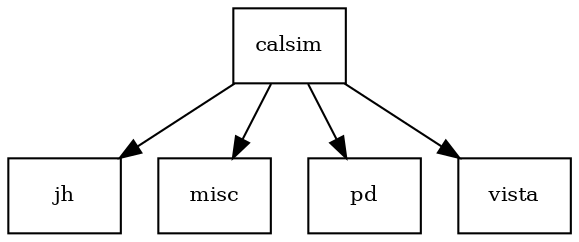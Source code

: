 digraph calsim_dependencies {
  node [shape = box, fontsize=10.0];
  calsim -> jh;
  calsim -> misc;
  calsim -> pd;
  calsim -> vista;
}

